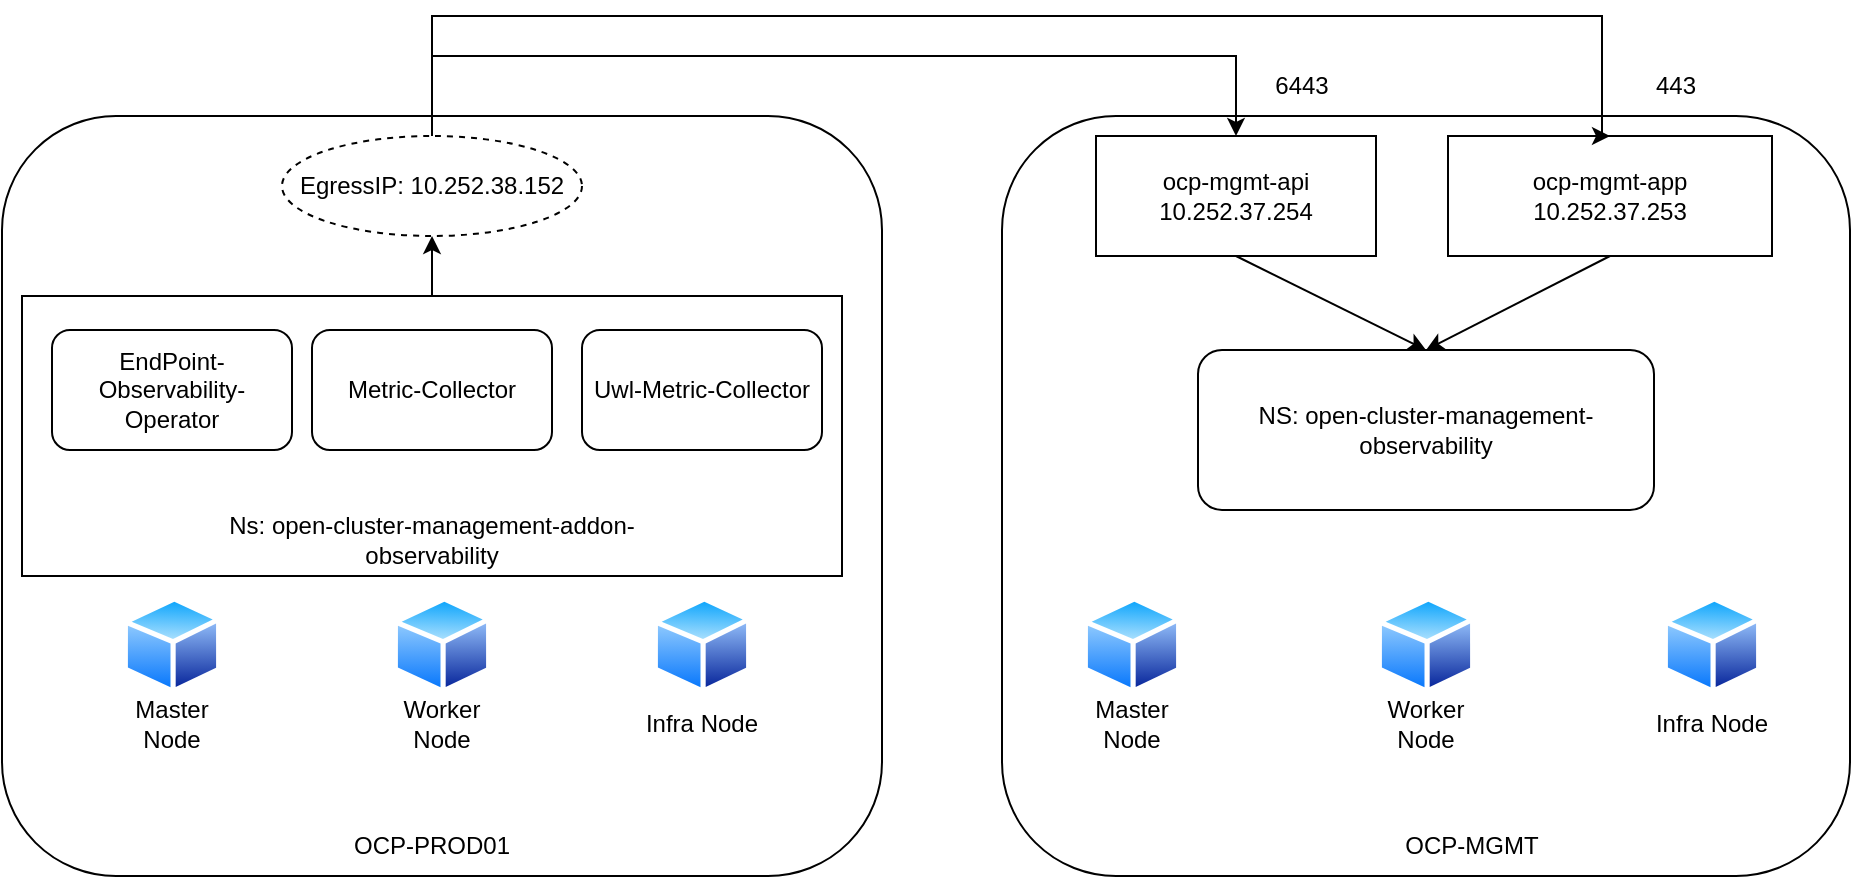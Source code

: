 <mxfile version="21.6.9" type="github">
  <diagram name="Trang-1" id="7ifttBGKkHT4g9YUg0jI">
    <mxGraphModel dx="1050" dy="542" grid="1" gridSize="10" guides="1" tooltips="1" connect="1" arrows="1" fold="1" page="1" pageScale="1" pageWidth="827" pageHeight="1169" math="0" shadow="0">
      <root>
        <mxCell id="0" />
        <mxCell id="1" parent="0" />
        <mxCell id="-1ME4Xioy3SPUXCaSWSc-1" value="" style="rounded=1;whiteSpace=wrap;html=1;" parent="1" vertex="1">
          <mxGeometry x="20" y="140" width="440" height="380" as="geometry" />
        </mxCell>
        <mxCell id="-1ME4Xioy3SPUXCaSWSc-2" value="" style="rounded=1;whiteSpace=wrap;html=1;" parent="1" vertex="1">
          <mxGeometry x="520" y="140" width="424" height="380" as="geometry" />
        </mxCell>
        <mxCell id="-1ME4Xioy3SPUXCaSWSc-3" value="" style="image;aspect=fixed;perimeter=ellipsePerimeter;html=1;align=center;shadow=0;dashed=0;spacingTop=3;image=img/lib/active_directory/generic_node.svg;" parent="1" vertex="1">
          <mxGeometry x="80" y="380" width="50" height="49" as="geometry" />
        </mxCell>
        <mxCell id="-1ME4Xioy3SPUXCaSWSc-4" value="" style="image;aspect=fixed;perimeter=ellipsePerimeter;html=1;align=center;shadow=0;dashed=0;spacingTop=3;image=img/lib/active_directory/generic_node.svg;" parent="1" vertex="1">
          <mxGeometry x="560" y="380" width="50" height="49" as="geometry" />
        </mxCell>
        <mxCell id="-1ME4Xioy3SPUXCaSWSc-5" value="" style="image;aspect=fixed;perimeter=ellipsePerimeter;html=1;align=center;shadow=0;dashed=0;spacingTop=3;image=img/lib/active_directory/generic_node.svg;" parent="1" vertex="1">
          <mxGeometry x="215" y="380" width="50" height="49" as="geometry" />
        </mxCell>
        <mxCell id="-1ME4Xioy3SPUXCaSWSc-6" value="" style="image;aspect=fixed;perimeter=ellipsePerimeter;html=1;align=center;shadow=0;dashed=0;spacingTop=3;image=img/lib/active_directory/generic_node.svg;" parent="1" vertex="1">
          <mxGeometry x="345" y="380" width="50" height="49" as="geometry" />
        </mxCell>
        <mxCell id="-1ME4Xioy3SPUXCaSWSc-7" value="" style="image;aspect=fixed;perimeter=ellipsePerimeter;html=1;align=center;shadow=0;dashed=0;spacingTop=3;image=img/lib/active_directory/generic_node.svg;" parent="1" vertex="1">
          <mxGeometry x="707" y="380" width="50" height="49" as="geometry" />
        </mxCell>
        <mxCell id="-1ME4Xioy3SPUXCaSWSc-8" value="" style="image;aspect=fixed;perimeter=ellipsePerimeter;html=1;align=center;shadow=0;dashed=0;spacingTop=3;image=img/lib/active_directory/generic_node.svg;" parent="1" vertex="1">
          <mxGeometry x="850" y="380" width="50" height="49" as="geometry" />
        </mxCell>
        <mxCell id="-1ME4Xioy3SPUXCaSWSc-9" value="Master Node" style="text;html=1;strokeColor=none;fillColor=none;align=center;verticalAlign=middle;whiteSpace=wrap;rounded=0;" parent="1" vertex="1">
          <mxGeometry x="75" y="429" width="60" height="30" as="geometry" />
        </mxCell>
        <mxCell id="-1ME4Xioy3SPUXCaSWSc-11" value="Worker Node" style="text;html=1;strokeColor=none;fillColor=none;align=center;verticalAlign=middle;whiteSpace=wrap;rounded=0;" parent="1" vertex="1">
          <mxGeometry x="210" y="429" width="60" height="30" as="geometry" />
        </mxCell>
        <mxCell id="-1ME4Xioy3SPUXCaSWSc-12" value="Infra Node" style="text;html=1;strokeColor=none;fillColor=none;align=center;verticalAlign=middle;whiteSpace=wrap;rounded=0;" parent="1" vertex="1">
          <mxGeometry x="340" y="429" width="60" height="30" as="geometry" />
        </mxCell>
        <mxCell id="-1ME4Xioy3SPUXCaSWSc-13" value="Infra Node" style="text;html=1;strokeColor=none;fillColor=none;align=center;verticalAlign=middle;whiteSpace=wrap;rounded=0;" parent="1" vertex="1">
          <mxGeometry x="845" y="429" width="60" height="30" as="geometry" />
        </mxCell>
        <mxCell id="-1ME4Xioy3SPUXCaSWSc-14" value="Worker Node" style="text;html=1;strokeColor=none;fillColor=none;align=center;verticalAlign=middle;whiteSpace=wrap;rounded=0;" parent="1" vertex="1">
          <mxGeometry x="702" y="429" width="60" height="30" as="geometry" />
        </mxCell>
        <mxCell id="-1ME4Xioy3SPUXCaSWSc-15" value="Master Node" style="text;html=1;strokeColor=none;fillColor=none;align=center;verticalAlign=middle;whiteSpace=wrap;rounded=0;" parent="1" vertex="1">
          <mxGeometry x="555" y="429" width="60" height="30" as="geometry" />
        </mxCell>
        <mxCell id="-1ME4Xioy3SPUXCaSWSc-17" value="" style="rounded=0;whiteSpace=wrap;html=1;" parent="1" vertex="1">
          <mxGeometry x="30" y="230" width="410" height="140" as="geometry" />
        </mxCell>
        <mxCell id="-1ME4Xioy3SPUXCaSWSc-24" value="ocp-mgmt-app&lt;br style=&quot;border-color: var(--border-color);&quot;&gt;10.252.37.253" style="rounded=0;whiteSpace=wrap;html=1;" parent="1" vertex="1">
          <mxGeometry x="743" y="150" width="162" height="60" as="geometry" />
        </mxCell>
        <mxCell id="-1ME4Xioy3SPUXCaSWSc-25" value="ocp-mgmt-api&lt;br style=&quot;border-color: var(--border-color);&quot;&gt;10.252.37.254" style="rounded=0;whiteSpace=wrap;html=1;" parent="1" vertex="1">
          <mxGeometry x="567" y="150" width="140" height="60" as="geometry" />
        </mxCell>
        <mxCell id="-1ME4Xioy3SPUXCaSWSc-28" value="443" style="text;html=1;strokeColor=none;fillColor=none;align=center;verticalAlign=middle;whiteSpace=wrap;rounded=0;" parent="1" vertex="1">
          <mxGeometry x="827" y="110" width="60" height="30" as="geometry" />
        </mxCell>
        <mxCell id="-1ME4Xioy3SPUXCaSWSc-29" value="OCP-PROD01" style="text;html=1;strokeColor=none;fillColor=none;align=center;verticalAlign=middle;whiteSpace=wrap;rounded=0;" parent="1" vertex="1">
          <mxGeometry x="180" y="490" width="110" height="30" as="geometry" />
        </mxCell>
        <mxCell id="-1ME4Xioy3SPUXCaSWSc-30" value="OCP-MGMT" style="text;html=1;strokeColor=none;fillColor=none;align=center;verticalAlign=middle;whiteSpace=wrap;rounded=0;" parent="1" vertex="1">
          <mxGeometry x="700" y="490" width="110" height="30" as="geometry" />
        </mxCell>
        <mxCell id="UjyVpujZCYzMpGTlvAE9-1" value="Ns: open-cluster-management-addon-observability" style="text;html=1;strokeColor=none;fillColor=none;align=center;verticalAlign=middle;whiteSpace=wrap;rounded=0;" vertex="1" parent="1">
          <mxGeometry x="115" y="337" width="240" height="30" as="geometry" />
        </mxCell>
        <mxCell id="UjyVpujZCYzMpGTlvAE9-2" value="EndPoint-Observability-Operator" style="rounded=1;whiteSpace=wrap;html=1;" vertex="1" parent="1">
          <mxGeometry x="45" y="247" width="120" height="60" as="geometry" />
        </mxCell>
        <mxCell id="UjyVpujZCYzMpGTlvAE9-3" value="Metric-Collector" style="rounded=1;whiteSpace=wrap;html=1;" vertex="1" parent="1">
          <mxGeometry x="175" y="247" width="120" height="60" as="geometry" />
        </mxCell>
        <mxCell id="UjyVpujZCYzMpGTlvAE9-4" value="Uwl-Metric-Collector" style="rounded=1;whiteSpace=wrap;html=1;" vertex="1" parent="1">
          <mxGeometry x="310" y="247" width="120" height="60" as="geometry" />
        </mxCell>
        <mxCell id="UjyVpujZCYzMpGTlvAE9-10" style="edgeStyle=orthogonalEdgeStyle;rounded=0;orthogonalLoop=1;jettySize=auto;html=1;entryX=0.5;entryY=0;entryDx=0;entryDy=0;" edge="1" parent="1" source="UjyVpujZCYzMpGTlvAE9-5" target="-1ME4Xioy3SPUXCaSWSc-24">
          <mxGeometry relative="1" as="geometry">
            <Array as="points">
              <mxPoint x="235" y="90" />
              <mxPoint x="820" y="90" />
              <mxPoint x="820" y="150" />
            </Array>
          </mxGeometry>
        </mxCell>
        <mxCell id="UjyVpujZCYzMpGTlvAE9-16" style="edgeStyle=orthogonalEdgeStyle;rounded=0;orthogonalLoop=1;jettySize=auto;html=1;entryX=0.5;entryY=0;entryDx=0;entryDy=0;" edge="1" parent="1" source="UjyVpujZCYzMpGTlvAE9-5" target="-1ME4Xioy3SPUXCaSWSc-25">
          <mxGeometry relative="1" as="geometry">
            <Array as="points">
              <mxPoint x="235" y="110" />
              <mxPoint x="637" y="110" />
            </Array>
          </mxGeometry>
        </mxCell>
        <mxCell id="UjyVpujZCYzMpGTlvAE9-5" value="EgressIP: 10.252.38.152" style="ellipse;whiteSpace=wrap;html=1;align=center;dashed=1;" vertex="1" parent="1">
          <mxGeometry x="160" y="150" width="150" height="50" as="geometry" />
        </mxCell>
        <mxCell id="UjyVpujZCYzMpGTlvAE9-9" value="NS: open-cluster-management-observability" style="rounded=1;whiteSpace=wrap;html=1;" vertex="1" parent="1">
          <mxGeometry x="618" y="257" width="228" height="80" as="geometry" />
        </mxCell>
        <mxCell id="UjyVpujZCYzMpGTlvAE9-17" value="6443" style="text;html=1;strokeColor=none;fillColor=none;align=center;verticalAlign=middle;whiteSpace=wrap;rounded=0;" vertex="1" parent="1">
          <mxGeometry x="640" y="110" width="60" height="30" as="geometry" />
        </mxCell>
        <mxCell id="UjyVpujZCYzMpGTlvAE9-19" value="" style="endArrow=classic;html=1;rounded=0;exitX=0.5;exitY=0;exitDx=0;exitDy=0;entryX=0.5;entryY=1;entryDx=0;entryDy=0;" edge="1" parent="1" source="-1ME4Xioy3SPUXCaSWSc-17" target="UjyVpujZCYzMpGTlvAE9-5">
          <mxGeometry width="50" height="50" relative="1" as="geometry">
            <mxPoint x="260" y="240" as="sourcePoint" />
            <mxPoint x="310" y="190" as="targetPoint" />
          </mxGeometry>
        </mxCell>
        <mxCell id="UjyVpujZCYzMpGTlvAE9-21" value="" style="endArrow=classic;html=1;rounded=0;exitX=0.5;exitY=1;exitDx=0;exitDy=0;entryX=0.5;entryY=0;entryDx=0;entryDy=0;" edge="1" parent="1" source="-1ME4Xioy3SPUXCaSWSc-25" target="UjyVpujZCYzMpGTlvAE9-9">
          <mxGeometry width="50" height="50" relative="1" as="geometry">
            <mxPoint x="670" y="250" as="sourcePoint" />
            <mxPoint x="720" y="200" as="targetPoint" />
          </mxGeometry>
        </mxCell>
        <mxCell id="UjyVpujZCYzMpGTlvAE9-22" value="" style="endArrow=classic;html=1;rounded=0;exitX=0.5;exitY=1;exitDx=0;exitDy=0;entryX=0.5;entryY=0;entryDx=0;entryDy=0;" edge="1" parent="1" source="-1ME4Xioy3SPUXCaSWSc-24" target="UjyVpujZCYzMpGTlvAE9-9">
          <mxGeometry width="50" height="50" relative="1" as="geometry">
            <mxPoint x="790" y="250" as="sourcePoint" />
            <mxPoint x="840" y="200" as="targetPoint" />
          </mxGeometry>
        </mxCell>
      </root>
    </mxGraphModel>
  </diagram>
</mxfile>
